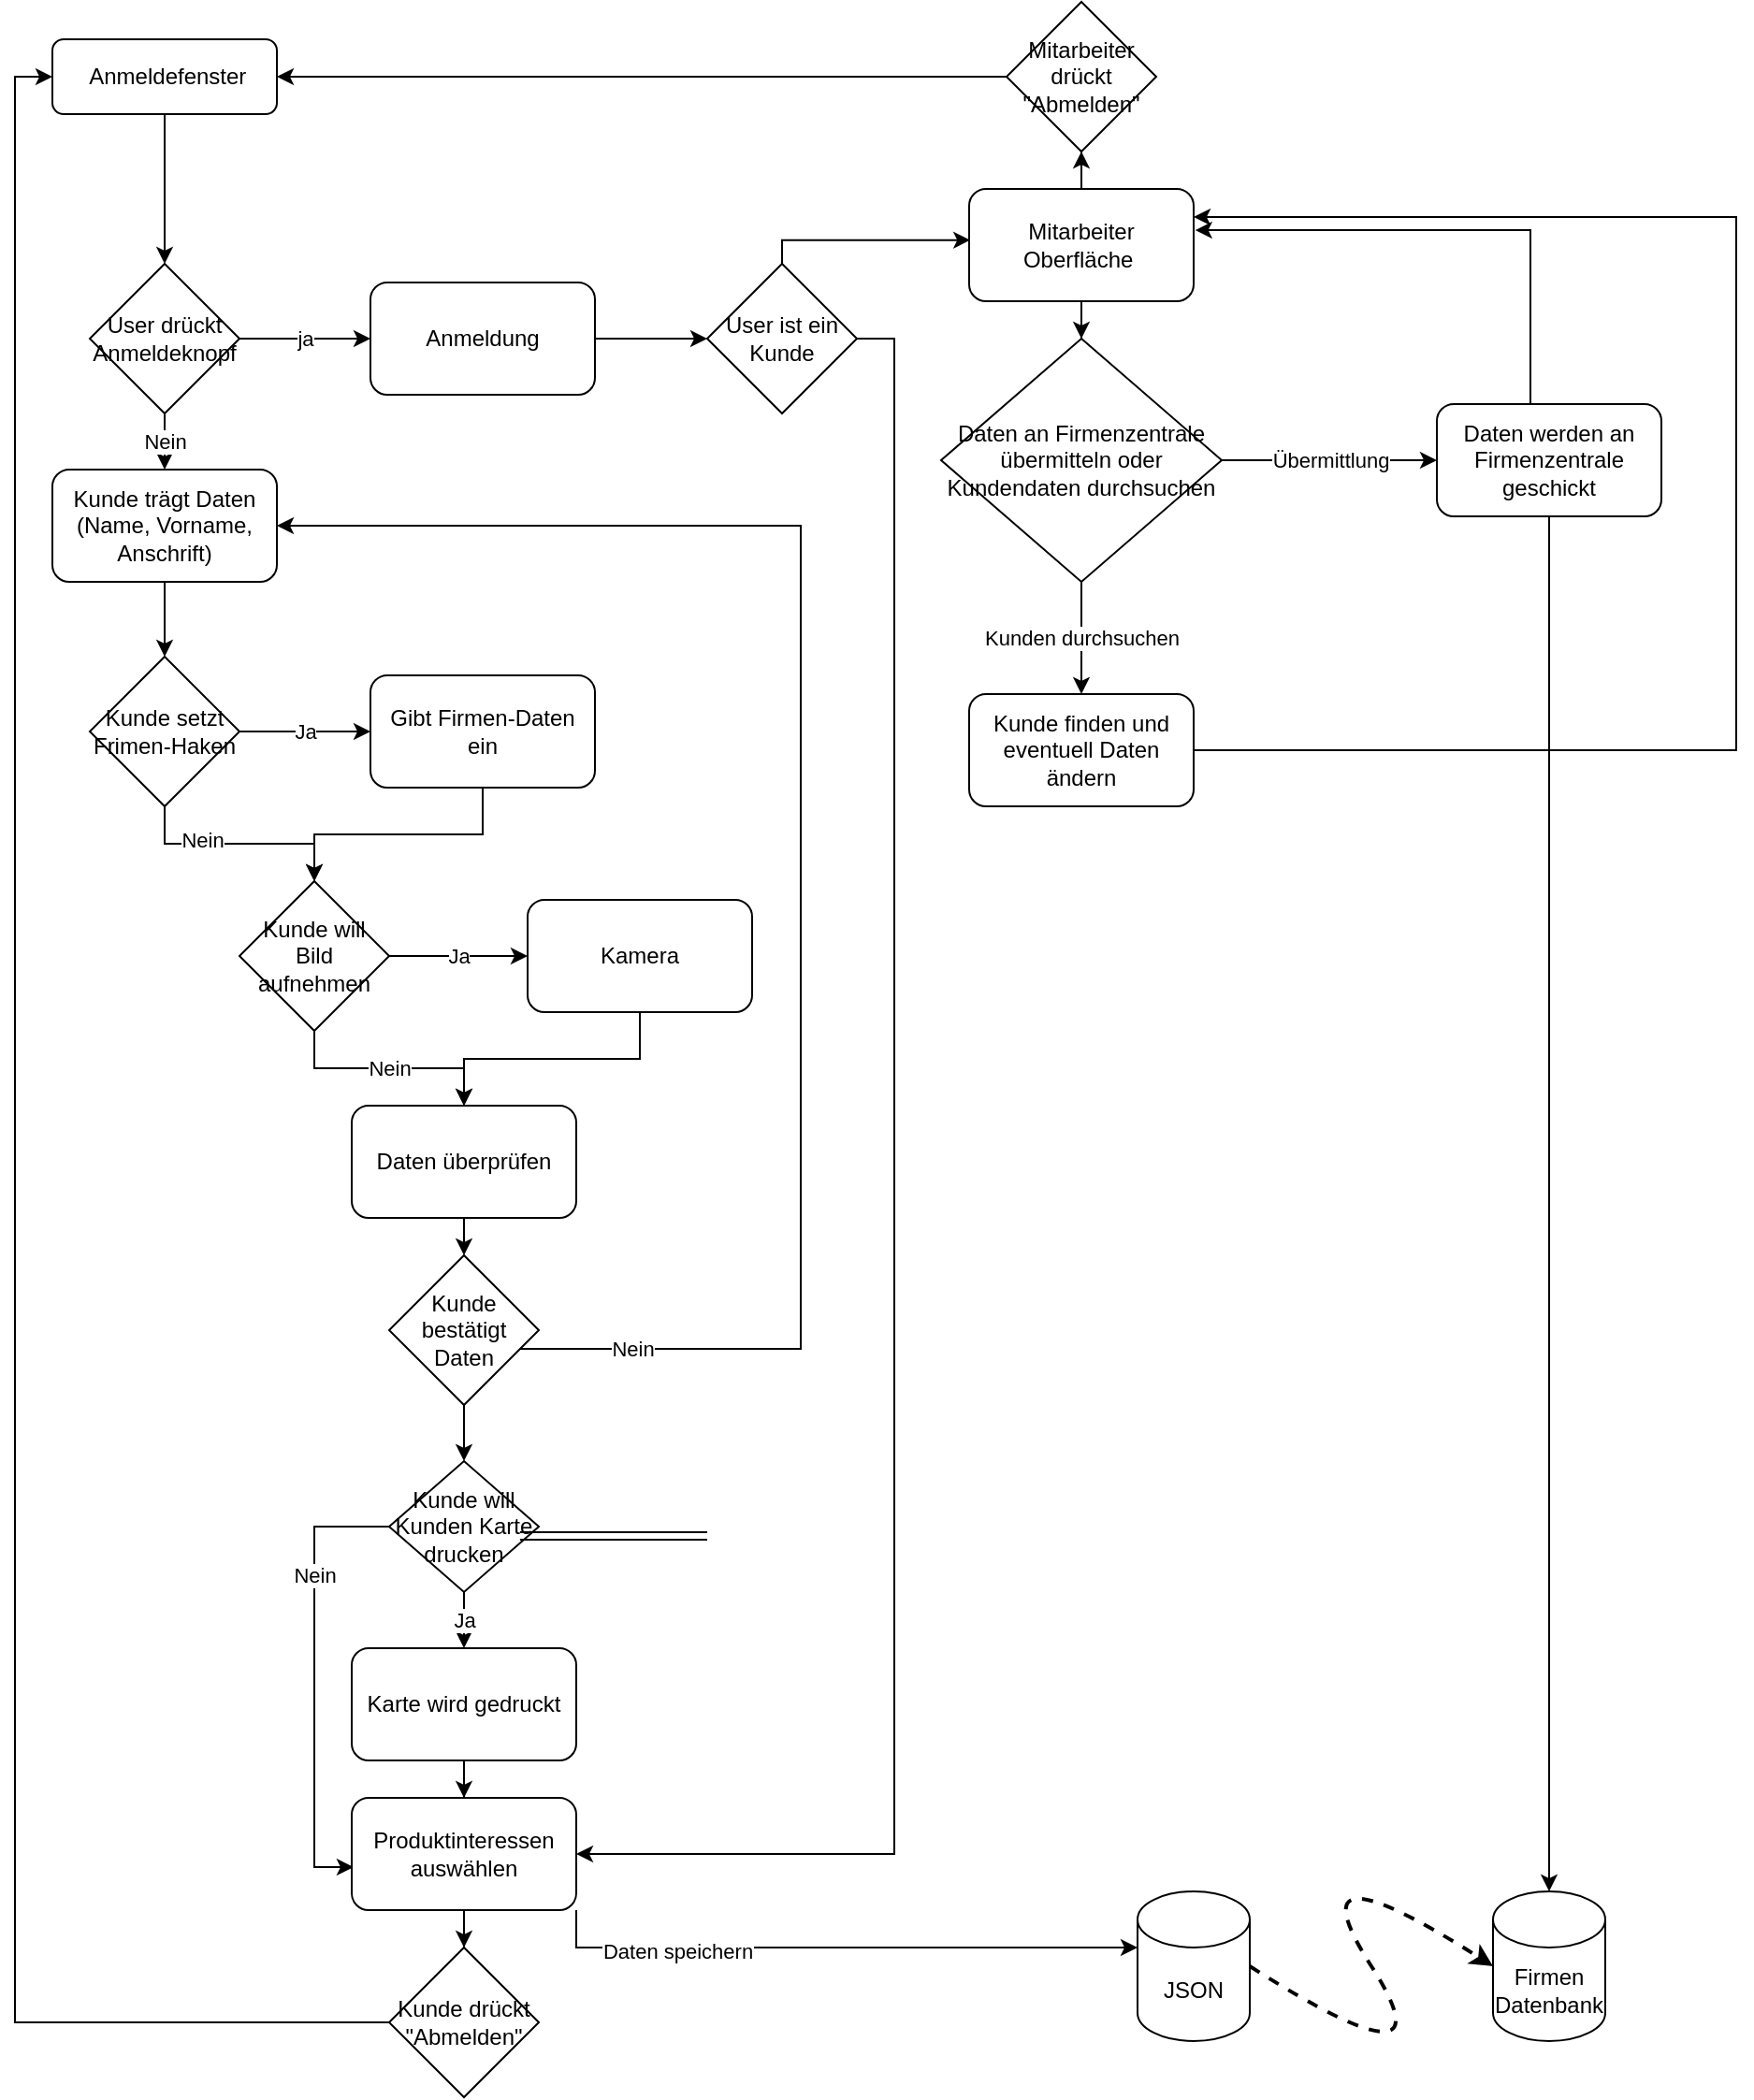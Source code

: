<mxfile version="20.5.3" type="device"><diagram id="C5RBs43oDa-KdzZeNtuy" name="Page-1"><mxGraphModel dx="1422" dy="705" grid="1" gridSize="10" guides="1" tooltips="1" connect="1" arrows="1" fold="1" page="1" pageScale="1" pageWidth="827" pageHeight="1169" math="0" shadow="0"><root><mxCell id="WIyWlLk6GJQsqaUBKTNV-0"/><mxCell id="WIyWlLk6GJQsqaUBKTNV-1" parent="WIyWlLk6GJQsqaUBKTNV-0"/><mxCell id="ErCS6L06Oy76U6PONyJt-30" style="edgeStyle=orthogonalEdgeStyle;rounded=0;orthogonalLoop=1;jettySize=auto;html=1;entryX=0.5;entryY=0;entryDx=0;entryDy=0;" edge="1" parent="WIyWlLk6GJQsqaUBKTNV-1" source="WIyWlLk6GJQsqaUBKTNV-3" target="ErCS6L06Oy76U6PONyJt-1"><mxGeometry relative="1" as="geometry"/></mxCell><mxCell id="WIyWlLk6GJQsqaUBKTNV-3" value="&amp;nbsp;Anmeldefenster" style="rounded=1;whiteSpace=wrap;html=1;fontSize=12;glass=0;strokeWidth=1;shadow=0;" parent="WIyWlLk6GJQsqaUBKTNV-1" vertex="1"><mxGeometry x="160" y="80" width="120" height="40" as="geometry"/></mxCell><mxCell id="ErCS6L06Oy76U6PONyJt-13" value="ja" style="edgeStyle=orthogonalEdgeStyle;rounded=0;orthogonalLoop=1;jettySize=auto;html=1;entryX=0;entryY=0.5;entryDx=0;entryDy=0;" edge="1" parent="WIyWlLk6GJQsqaUBKTNV-1" source="ErCS6L06Oy76U6PONyJt-1" target="ErCS6L06Oy76U6PONyJt-5"><mxGeometry relative="1" as="geometry"/></mxCell><mxCell id="ErCS6L06Oy76U6PONyJt-14" value="Nein" style="edgeStyle=orthogonalEdgeStyle;rounded=0;orthogonalLoop=1;jettySize=auto;html=1;exitX=0.5;exitY=1;exitDx=0;exitDy=0;entryX=0.5;entryY=0;entryDx=0;entryDy=0;" edge="1" parent="WIyWlLk6GJQsqaUBKTNV-1" source="ErCS6L06Oy76U6PONyJt-1" target="ErCS6L06Oy76U6PONyJt-3"><mxGeometry relative="1" as="geometry"/></mxCell><mxCell id="ErCS6L06Oy76U6PONyJt-1" value="User drückt Anmeldeknopf" style="rhombus;whiteSpace=wrap;html=1;" vertex="1" parent="WIyWlLk6GJQsqaUBKTNV-1"><mxGeometry x="180" y="200" width="80" height="80" as="geometry"/></mxCell><mxCell id="ErCS6L06Oy76U6PONyJt-15" style="edgeStyle=orthogonalEdgeStyle;rounded=0;orthogonalLoop=1;jettySize=auto;html=1;exitX=0.5;exitY=1;exitDx=0;exitDy=0;entryX=0.5;entryY=0;entryDx=0;entryDy=0;" edge="1" parent="WIyWlLk6GJQsqaUBKTNV-1" source="ErCS6L06Oy76U6PONyJt-3" target="ErCS6L06Oy76U6PONyJt-6"><mxGeometry relative="1" as="geometry"/></mxCell><mxCell id="ErCS6L06Oy76U6PONyJt-3" value="Kunde trägt Daten (Name, Vorname, Anschrift)" style="rounded=1;whiteSpace=wrap;html=1;" vertex="1" parent="WIyWlLk6GJQsqaUBKTNV-1"><mxGeometry x="160" y="310" width="120" height="60" as="geometry"/></mxCell><mxCell id="ErCS6L06Oy76U6PONyJt-44" style="edgeStyle=orthogonalEdgeStyle;rounded=0;orthogonalLoop=1;jettySize=auto;html=1;" edge="1" parent="WIyWlLk6GJQsqaUBKTNV-1" source="ErCS6L06Oy76U6PONyJt-5" target="ErCS6L06Oy76U6PONyJt-29"><mxGeometry relative="1" as="geometry"/></mxCell><mxCell id="ErCS6L06Oy76U6PONyJt-5" value="Anmeldung" style="rounded=1;whiteSpace=wrap;html=1;" vertex="1" parent="WIyWlLk6GJQsqaUBKTNV-1"><mxGeometry x="330" y="210" width="120" height="60" as="geometry"/></mxCell><mxCell id="ErCS6L06Oy76U6PONyJt-16" value="Ja" style="edgeStyle=orthogonalEdgeStyle;rounded=0;orthogonalLoop=1;jettySize=auto;html=1;exitX=1;exitY=0.5;exitDx=0;exitDy=0;entryX=0;entryY=0.5;entryDx=0;entryDy=0;" edge="1" parent="WIyWlLk6GJQsqaUBKTNV-1" source="ErCS6L06Oy76U6PONyJt-6" target="ErCS6L06Oy76U6PONyJt-7"><mxGeometry relative="1" as="geometry"/></mxCell><mxCell id="ErCS6L06Oy76U6PONyJt-17" style="edgeStyle=orthogonalEdgeStyle;rounded=0;orthogonalLoop=1;jettySize=auto;html=1;exitX=0.5;exitY=1;exitDx=0;exitDy=0;" edge="1" parent="WIyWlLk6GJQsqaUBKTNV-1" source="ErCS6L06Oy76U6PONyJt-6" target="ErCS6L06Oy76U6PONyJt-9"><mxGeometry relative="1" as="geometry"/></mxCell><mxCell id="ErCS6L06Oy76U6PONyJt-25" value="Nein" style="edgeLabel;html=1;align=center;verticalAlign=middle;resizable=0;points=[];" vertex="1" connectable="0" parent="ErCS6L06Oy76U6PONyJt-17"><mxGeometry x="-0.333" y="2" relative="1" as="geometry"><mxPoint as="offset"/></mxGeometry></mxCell><mxCell id="ErCS6L06Oy76U6PONyJt-6" value="Kunde setzt Frimen-Haken" style="rhombus;whiteSpace=wrap;html=1;" vertex="1" parent="WIyWlLk6GJQsqaUBKTNV-1"><mxGeometry x="180" y="410" width="80" height="80" as="geometry"/></mxCell><mxCell id="ErCS6L06Oy76U6PONyJt-18" style="edgeStyle=orthogonalEdgeStyle;rounded=0;orthogonalLoop=1;jettySize=auto;html=1;exitX=0.5;exitY=1;exitDx=0;exitDy=0;" edge="1" parent="WIyWlLk6GJQsqaUBKTNV-1" source="ErCS6L06Oy76U6PONyJt-7" target="ErCS6L06Oy76U6PONyJt-9"><mxGeometry relative="1" as="geometry"/></mxCell><mxCell id="ErCS6L06Oy76U6PONyJt-7" value="Gibt Firmen-Daten ein" style="rounded=1;whiteSpace=wrap;html=1;" vertex="1" parent="WIyWlLk6GJQsqaUBKTNV-1"><mxGeometry x="330" y="420" width="120" height="60" as="geometry"/></mxCell><mxCell id="ErCS6L06Oy76U6PONyJt-19" value="Ja" style="edgeStyle=orthogonalEdgeStyle;rounded=0;orthogonalLoop=1;jettySize=auto;html=1;exitX=1;exitY=0.5;exitDx=0;exitDy=0;entryX=0;entryY=0.5;entryDx=0;entryDy=0;" edge="1" parent="WIyWlLk6GJQsqaUBKTNV-1" source="ErCS6L06Oy76U6PONyJt-9" target="ErCS6L06Oy76U6PONyJt-10"><mxGeometry relative="1" as="geometry"/></mxCell><mxCell id="ErCS6L06Oy76U6PONyJt-20" value="Nein" style="edgeStyle=orthogonalEdgeStyle;rounded=0;orthogonalLoop=1;jettySize=auto;html=1;exitX=0.5;exitY=1;exitDx=0;exitDy=0;entryX=0.5;entryY=0;entryDx=0;entryDy=0;" edge="1" parent="WIyWlLk6GJQsqaUBKTNV-1" source="ErCS6L06Oy76U6PONyJt-9" target="ErCS6L06Oy76U6PONyJt-11"><mxGeometry relative="1" as="geometry"/></mxCell><mxCell id="ErCS6L06Oy76U6PONyJt-9" value="Kunde will Bild aufnehmen" style="rhombus;whiteSpace=wrap;html=1;" vertex="1" parent="WIyWlLk6GJQsqaUBKTNV-1"><mxGeometry x="260" y="530" width="80" height="80" as="geometry"/></mxCell><mxCell id="ErCS6L06Oy76U6PONyJt-21" style="edgeStyle=orthogonalEdgeStyle;rounded=0;orthogonalLoop=1;jettySize=auto;html=1;exitX=0.5;exitY=1;exitDx=0;exitDy=0;entryX=0.5;entryY=0;entryDx=0;entryDy=0;" edge="1" parent="WIyWlLk6GJQsqaUBKTNV-1" source="ErCS6L06Oy76U6PONyJt-10" target="ErCS6L06Oy76U6PONyJt-11"><mxGeometry relative="1" as="geometry"/></mxCell><mxCell id="ErCS6L06Oy76U6PONyJt-10" value="Kamera" style="rounded=1;whiteSpace=wrap;html=1;" vertex="1" parent="WIyWlLk6GJQsqaUBKTNV-1"><mxGeometry x="414" y="540" width="120" height="60" as="geometry"/></mxCell><mxCell id="ErCS6L06Oy76U6PONyJt-26" style="edgeStyle=orthogonalEdgeStyle;rounded=0;orthogonalLoop=1;jettySize=auto;html=1;exitX=0.5;exitY=1;exitDx=0;exitDy=0;entryX=0.5;entryY=0;entryDx=0;entryDy=0;" edge="1" parent="WIyWlLk6GJQsqaUBKTNV-1" source="ErCS6L06Oy76U6PONyJt-11" target="ErCS6L06Oy76U6PONyJt-22"><mxGeometry relative="1" as="geometry"/></mxCell><mxCell id="ErCS6L06Oy76U6PONyJt-11" value="Daten überprüfen" style="rounded=1;whiteSpace=wrap;html=1;" vertex="1" parent="WIyWlLk6GJQsqaUBKTNV-1"><mxGeometry x="320" y="650" width="120" height="60" as="geometry"/></mxCell><mxCell id="ErCS6L06Oy76U6PONyJt-23" style="edgeStyle=orthogonalEdgeStyle;rounded=0;orthogonalLoop=1;jettySize=auto;html=1;entryX=1;entryY=0.5;entryDx=0;entryDy=0;" edge="1" parent="WIyWlLk6GJQsqaUBKTNV-1" source="ErCS6L06Oy76U6PONyJt-22" target="ErCS6L06Oy76U6PONyJt-3"><mxGeometry relative="1" as="geometry"><Array as="points"><mxPoint x="560" y="780"/><mxPoint x="560" y="340"/></Array></mxGeometry></mxCell><mxCell id="ErCS6L06Oy76U6PONyJt-24" value="Nein" style="edgeLabel;html=1;align=center;verticalAlign=middle;resizable=0;points=[];" vertex="1" connectable="0" parent="ErCS6L06Oy76U6PONyJt-23"><mxGeometry x="-0.863" relative="1" as="geometry"><mxPoint as="offset"/></mxGeometry></mxCell><mxCell id="ErCS6L06Oy76U6PONyJt-31" style="edgeStyle=orthogonalEdgeStyle;rounded=0;orthogonalLoop=1;jettySize=auto;html=1;exitX=0.5;exitY=1;exitDx=0;exitDy=0;entryX=0.5;entryY=0;entryDx=0;entryDy=0;" edge="1" parent="WIyWlLk6GJQsqaUBKTNV-1" source="ErCS6L06Oy76U6PONyJt-22" target="ErCS6L06Oy76U6PONyJt-28"><mxGeometry relative="1" as="geometry"/></mxCell><mxCell id="ErCS6L06Oy76U6PONyJt-22" value="Kunde bestätigt Daten" style="rhombus;whiteSpace=wrap;html=1;" vertex="1" parent="WIyWlLk6GJQsqaUBKTNV-1"><mxGeometry x="340" y="730" width="80" height="80" as="geometry"/></mxCell><mxCell id="ErCS6L06Oy76U6PONyJt-36" value="Ja" style="edgeStyle=orthogonalEdgeStyle;rounded=0;orthogonalLoop=1;jettySize=auto;html=1;entryX=0.5;entryY=0;entryDx=0;entryDy=0;" edge="1" parent="WIyWlLk6GJQsqaUBKTNV-1" source="ErCS6L06Oy76U6PONyJt-28" target="ErCS6L06Oy76U6PONyJt-32"><mxGeometry relative="1" as="geometry"/></mxCell><mxCell id="ErCS6L06Oy76U6PONyJt-59" style="edgeStyle=orthogonalEdgeStyle;rounded=0;orthogonalLoop=1;jettySize=auto;html=1;entryX=0.008;entryY=0.617;entryDx=0;entryDy=0;entryPerimeter=0;" edge="1" parent="WIyWlLk6GJQsqaUBKTNV-1" source="ErCS6L06Oy76U6PONyJt-28" target="ErCS6L06Oy76U6PONyJt-35"><mxGeometry relative="1" as="geometry"><Array as="points"><mxPoint x="300" y="875"/><mxPoint x="300" y="1057"/></Array></mxGeometry></mxCell><mxCell id="ErCS6L06Oy76U6PONyJt-60" value="Nein" style="edgeLabel;html=1;align=center;verticalAlign=middle;resizable=0;points=[];" vertex="1" connectable="0" parent="ErCS6L06Oy76U6PONyJt-59"><mxGeometry x="-0.457" relative="1" as="geometry"><mxPoint as="offset"/></mxGeometry></mxCell><mxCell id="ErCS6L06Oy76U6PONyJt-28" value="Kunde will Kunden Karte drucken" style="rhombus;whiteSpace=wrap;html=1;" vertex="1" parent="WIyWlLk6GJQsqaUBKTNV-1"><mxGeometry x="340" y="840" width="80" height="70" as="geometry"/></mxCell><mxCell id="ErCS6L06Oy76U6PONyJt-43" style="edgeStyle=orthogonalEdgeStyle;rounded=0;orthogonalLoop=1;jettySize=auto;html=1;entryX=1;entryY=0.5;entryDx=0;entryDy=0;" edge="1" parent="WIyWlLk6GJQsqaUBKTNV-1" source="ErCS6L06Oy76U6PONyJt-29" target="ErCS6L06Oy76U6PONyJt-35"><mxGeometry relative="1" as="geometry"><Array as="points"><mxPoint x="610" y="240"/><mxPoint x="610" y="1050"/></Array></mxGeometry></mxCell><mxCell id="ErCS6L06Oy76U6PONyJt-46" style="edgeStyle=orthogonalEdgeStyle;rounded=0;orthogonalLoop=1;jettySize=auto;html=1;entryX=0.005;entryY=0.456;entryDx=0;entryDy=0;entryPerimeter=0;" edge="1" parent="WIyWlLk6GJQsqaUBKTNV-1" source="ErCS6L06Oy76U6PONyJt-29" target="ErCS6L06Oy76U6PONyJt-45"><mxGeometry relative="1" as="geometry"><Array as="points"><mxPoint x="550" y="187"/></Array></mxGeometry></mxCell><mxCell id="ErCS6L06Oy76U6PONyJt-29" value="User ist ein Kunde" style="rhombus;whiteSpace=wrap;html=1;" vertex="1" parent="WIyWlLk6GJQsqaUBKTNV-1"><mxGeometry x="510" y="200" width="80" height="80" as="geometry"/></mxCell><mxCell id="ErCS6L06Oy76U6PONyJt-39" style="edgeStyle=orthogonalEdgeStyle;rounded=0;orthogonalLoop=1;jettySize=auto;html=1;entryX=0.5;entryY=0;entryDx=0;entryDy=0;" edge="1" parent="WIyWlLk6GJQsqaUBKTNV-1" source="ErCS6L06Oy76U6PONyJt-32" target="ErCS6L06Oy76U6PONyJt-35"><mxGeometry relative="1" as="geometry"/></mxCell><mxCell id="ErCS6L06Oy76U6PONyJt-32" value="Karte wird gedruckt" style="rounded=1;whiteSpace=wrap;html=1;" vertex="1" parent="WIyWlLk6GJQsqaUBKTNV-1"><mxGeometry x="320" y="940" width="120" height="60" as="geometry"/></mxCell><mxCell id="ErCS6L06Oy76U6PONyJt-41" style="edgeStyle=orthogonalEdgeStyle;rounded=0;orthogonalLoop=1;jettySize=auto;html=1;" edge="1" parent="WIyWlLk6GJQsqaUBKTNV-1" source="ErCS6L06Oy76U6PONyJt-35" target="ErCS6L06Oy76U6PONyJt-40"><mxGeometry relative="1" as="geometry"/></mxCell><mxCell id="ErCS6L06Oy76U6PONyJt-61" style="edgeStyle=orthogonalEdgeStyle;rounded=0;orthogonalLoop=1;jettySize=auto;html=1;exitX=1;exitY=1;exitDx=0;exitDy=0;" edge="1" parent="WIyWlLk6GJQsqaUBKTNV-1" source="ErCS6L06Oy76U6PONyJt-35" target="ErCS6L06Oy76U6PONyJt-58"><mxGeometry relative="1" as="geometry"><Array as="points"><mxPoint x="440" y="1100"/></Array></mxGeometry></mxCell><mxCell id="ErCS6L06Oy76U6PONyJt-62" value="Daten speichern" style="edgeLabel;html=1;align=center;verticalAlign=middle;resizable=0;points=[];" vertex="1" connectable="0" parent="ErCS6L06Oy76U6PONyJt-61"><mxGeometry x="-0.536" y="-2" relative="1" as="geometry"><mxPoint as="offset"/></mxGeometry></mxCell><mxCell id="ErCS6L06Oy76U6PONyJt-35" value="Produktinteressen auswählen" style="rounded=1;whiteSpace=wrap;html=1;" vertex="1" parent="WIyWlLk6GJQsqaUBKTNV-1"><mxGeometry x="320" y="1020" width="120" height="60" as="geometry"/></mxCell><mxCell id="ErCS6L06Oy76U6PONyJt-42" style="edgeStyle=orthogonalEdgeStyle;rounded=0;orthogonalLoop=1;jettySize=auto;html=1;entryX=0;entryY=0.5;entryDx=0;entryDy=0;" edge="1" parent="WIyWlLk6GJQsqaUBKTNV-1" source="ErCS6L06Oy76U6PONyJt-40" target="WIyWlLk6GJQsqaUBKTNV-3"><mxGeometry relative="1" as="geometry"/></mxCell><mxCell id="ErCS6L06Oy76U6PONyJt-40" value="Kunde drückt &quot;Abmelden&quot;" style="rhombus;whiteSpace=wrap;html=1;" vertex="1" parent="WIyWlLk6GJQsqaUBKTNV-1"><mxGeometry x="340" y="1100" width="80" height="80" as="geometry"/></mxCell><mxCell id="ErCS6L06Oy76U6PONyJt-48" style="edgeStyle=orthogonalEdgeStyle;rounded=0;orthogonalLoop=1;jettySize=auto;html=1;" edge="1" parent="WIyWlLk6GJQsqaUBKTNV-1" source="ErCS6L06Oy76U6PONyJt-45" target="ErCS6L06Oy76U6PONyJt-47"><mxGeometry relative="1" as="geometry"/></mxCell><mxCell id="ErCS6L06Oy76U6PONyJt-54" style="edgeStyle=orthogonalEdgeStyle;rounded=0;orthogonalLoop=1;jettySize=auto;html=1;entryX=0.5;entryY=0;entryDx=0;entryDy=0;" edge="1" parent="WIyWlLk6GJQsqaUBKTNV-1" source="ErCS6L06Oy76U6PONyJt-45" target="ErCS6L06Oy76U6PONyJt-50"><mxGeometry relative="1" as="geometry"/></mxCell><mxCell id="ErCS6L06Oy76U6PONyJt-45" value="Mitarbeiter Oberfläche&amp;nbsp;" style="rounded=1;whiteSpace=wrap;html=1;" vertex="1" parent="WIyWlLk6GJQsqaUBKTNV-1"><mxGeometry x="650" y="160" width="120" height="60" as="geometry"/></mxCell><mxCell id="ErCS6L06Oy76U6PONyJt-49" style="edgeStyle=orthogonalEdgeStyle;rounded=0;orthogonalLoop=1;jettySize=auto;html=1;" edge="1" parent="WIyWlLk6GJQsqaUBKTNV-1" source="ErCS6L06Oy76U6PONyJt-47" target="WIyWlLk6GJQsqaUBKTNV-3"><mxGeometry relative="1" as="geometry"/></mxCell><mxCell id="ErCS6L06Oy76U6PONyJt-47" value="Mitarbeiter drückt &quot;Abmelden&quot;" style="rhombus;whiteSpace=wrap;html=1;" vertex="1" parent="WIyWlLk6GJQsqaUBKTNV-1"><mxGeometry x="670" y="60" width="80" height="80" as="geometry"/></mxCell><mxCell id="ErCS6L06Oy76U6PONyJt-52" value="Übermittlung" style="edgeStyle=orthogonalEdgeStyle;rounded=0;orthogonalLoop=1;jettySize=auto;html=1;entryX=0;entryY=0.5;entryDx=0;entryDy=0;" edge="1" parent="WIyWlLk6GJQsqaUBKTNV-1" source="ErCS6L06Oy76U6PONyJt-50" target="ErCS6L06Oy76U6PONyJt-51"><mxGeometry relative="1" as="geometry"/></mxCell><mxCell id="ErCS6L06Oy76U6PONyJt-56" value="Kunden durchsuchen" style="edgeStyle=orthogonalEdgeStyle;rounded=0;orthogonalLoop=1;jettySize=auto;html=1;entryX=0.5;entryY=0;entryDx=0;entryDy=0;" edge="1" parent="WIyWlLk6GJQsqaUBKTNV-1" source="ErCS6L06Oy76U6PONyJt-50" target="ErCS6L06Oy76U6PONyJt-55"><mxGeometry relative="1" as="geometry"/></mxCell><mxCell id="ErCS6L06Oy76U6PONyJt-50" value="Daten an Firmenzentrale übermitteln oder Kundendaten durchsuchen" style="rhombus;whiteSpace=wrap;html=1;" vertex="1" parent="WIyWlLk6GJQsqaUBKTNV-1"><mxGeometry x="635" y="240" width="150" height="130" as="geometry"/></mxCell><mxCell id="ErCS6L06Oy76U6PONyJt-53" style="edgeStyle=orthogonalEdgeStyle;rounded=0;orthogonalLoop=1;jettySize=auto;html=1;entryX=1.007;entryY=0.367;entryDx=0;entryDy=0;entryPerimeter=0;" edge="1" parent="WIyWlLk6GJQsqaUBKTNV-1" source="ErCS6L06Oy76U6PONyJt-51" target="ErCS6L06Oy76U6PONyJt-45"><mxGeometry relative="1" as="geometry"><Array as="points"><mxPoint x="950" y="182"/></Array></mxGeometry></mxCell><mxCell id="ErCS6L06Oy76U6PONyJt-65" style="edgeStyle=orthogonalEdgeStyle;rounded=0;orthogonalLoop=1;jettySize=auto;html=1;" edge="1" parent="WIyWlLk6GJQsqaUBKTNV-1" source="ErCS6L06Oy76U6PONyJt-51" target="ErCS6L06Oy76U6PONyJt-64"><mxGeometry relative="1" as="geometry"/></mxCell><mxCell id="ErCS6L06Oy76U6PONyJt-51" value="Daten werden an Firmenzentrale geschickt" style="rounded=1;whiteSpace=wrap;html=1;" vertex="1" parent="WIyWlLk6GJQsqaUBKTNV-1"><mxGeometry x="900" y="275" width="120" height="60" as="geometry"/></mxCell><mxCell id="ErCS6L06Oy76U6PONyJt-57" style="edgeStyle=orthogonalEdgeStyle;rounded=0;orthogonalLoop=1;jettySize=auto;html=1;entryX=1;entryY=0.25;entryDx=0;entryDy=0;" edge="1" parent="WIyWlLk6GJQsqaUBKTNV-1" source="ErCS6L06Oy76U6PONyJt-55" target="ErCS6L06Oy76U6PONyJt-45"><mxGeometry relative="1" as="geometry"><Array as="points"><mxPoint x="1060" y="460"/><mxPoint x="1060" y="175"/></Array></mxGeometry></mxCell><mxCell id="ErCS6L06Oy76U6PONyJt-55" value="Kunde finden und eventuell Daten ändern" style="rounded=1;whiteSpace=wrap;html=1;" vertex="1" parent="WIyWlLk6GJQsqaUBKTNV-1"><mxGeometry x="650" y="430" width="120" height="60" as="geometry"/></mxCell><mxCell id="ErCS6L06Oy76U6PONyJt-58" value="JSON" style="shape=cylinder3;whiteSpace=wrap;html=1;boundedLbl=1;backgroundOutline=1;size=15;" vertex="1" parent="WIyWlLk6GJQsqaUBKTNV-1"><mxGeometry x="740" y="1070" width="60" height="80" as="geometry"/></mxCell><mxCell id="ErCS6L06Oy76U6PONyJt-64" value="Firmen Datenbank" style="shape=cylinder3;whiteSpace=wrap;html=1;boundedLbl=1;backgroundOutline=1;size=15;" vertex="1" parent="WIyWlLk6GJQsqaUBKTNV-1"><mxGeometry x="930" y="1070" width="60" height="80" as="geometry"/></mxCell><mxCell id="ErCS6L06Oy76U6PONyJt-70" value="" style="shape=link;html=1;rounded=0;" edge="1" parent="WIyWlLk6GJQsqaUBKTNV-1"><mxGeometry width="100" relative="1" as="geometry"><mxPoint x="410" y="880" as="sourcePoint"/><mxPoint x="510" y="880" as="targetPoint"/></mxGeometry></mxCell><mxCell id="ErCS6L06Oy76U6PONyJt-72" value="" style="curved=1;endArrow=classic;html=1;rounded=0;entryX=0;entryY=0.5;entryDx=0;entryDy=0;entryPerimeter=0;exitX=1;exitY=0.5;exitDx=0;exitDy=0;exitPerimeter=0;dashed=1;strokeWidth=2;" edge="1" parent="WIyWlLk6GJQsqaUBKTNV-1" source="ErCS6L06Oy76U6PONyJt-58" target="ErCS6L06Oy76U6PONyJt-64"><mxGeometry width="50" height="50" relative="1" as="geometry"><mxPoint x="440" y="900" as="sourcePoint"/><mxPoint x="490" y="850" as="targetPoint"/><Array as="points"><mxPoint x="910" y="1180"/><mxPoint x="820" y="1040"/></Array></mxGeometry></mxCell></root></mxGraphModel></diagram></mxfile>